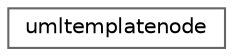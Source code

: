 digraph "Graphical Class Hierarchy"
{
 // LATEX_PDF_SIZE
  bgcolor="transparent";
  edge [fontname=Helvetica,fontsize=10,labelfontname=Helvetica,labelfontsize=10];
  node [fontname=Helvetica,fontsize=10,shape=box,height=0.2,width=0.4];
  rankdir="LR";
  Node0 [label="umltemplatenode",height=0.2,width=0.4,color="grey40", fillcolor="white", style="filled",URL="$structumltemplatenode.html",tooltip=" "];
}
